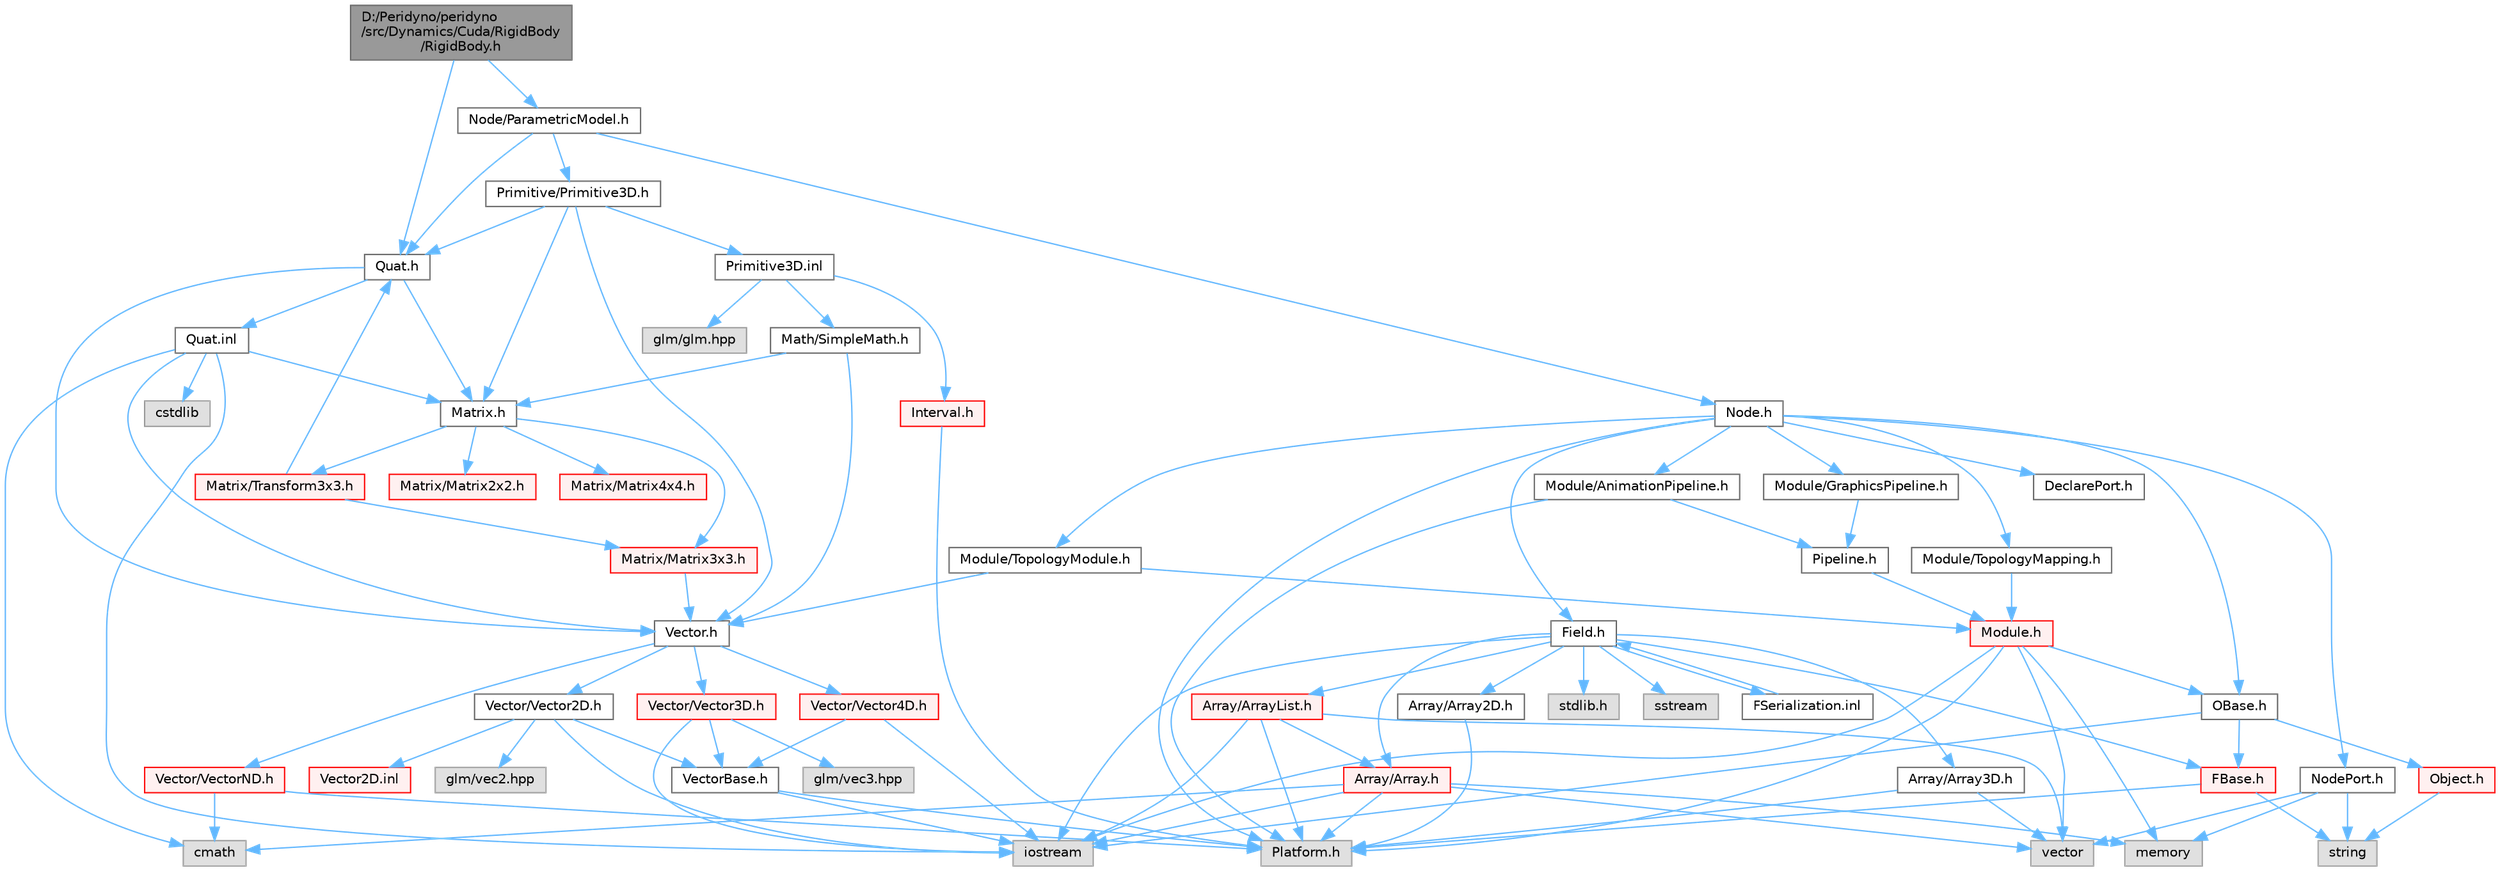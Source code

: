 digraph "D:/Peridyno/peridyno/src/Dynamics/Cuda/RigidBody/RigidBody.h"
{
 // LATEX_PDF_SIZE
  bgcolor="transparent";
  edge [fontname=Helvetica,fontsize=10,labelfontname=Helvetica,labelfontsize=10];
  node [fontname=Helvetica,fontsize=10,shape=box,height=0.2,width=0.4];
  Node1 [id="Node000001",label="D:/Peridyno/peridyno\l/src/Dynamics/Cuda/RigidBody\l/RigidBody.h",height=0.2,width=0.4,color="gray40", fillcolor="grey60", style="filled", fontcolor="black",tooltip=" "];
  Node1 -> Node2 [id="edge1_Node000001_Node000002",color="steelblue1",style="solid",tooltip=" "];
  Node2 [id="Node000002",label="Node/ParametricModel.h",height=0.2,width=0.4,color="grey40", fillcolor="white", style="filled",URL="$_parametric_model_8h.html",tooltip=" "];
  Node2 -> Node3 [id="edge2_Node000002_Node000003",color="steelblue1",style="solid",tooltip=" "];
  Node3 [id="Node000003",label="Node.h",height=0.2,width=0.4,color="grey40", fillcolor="white", style="filled",URL="$_node_8h.html",tooltip=" "];
  Node3 -> Node4 [id="edge3_Node000003_Node000004",color="steelblue1",style="solid",tooltip=" "];
  Node4 [id="Node000004",label="OBase.h",height=0.2,width=0.4,color="grey40", fillcolor="white", style="filled",URL="$_o_base_8h.html",tooltip=" "];
  Node4 -> Node5 [id="edge4_Node000004_Node000005",color="steelblue1",style="solid",tooltip=" "];
  Node5 [id="Node000005",label="iostream",height=0.2,width=0.4,color="grey60", fillcolor="#E0E0E0", style="filled",tooltip=" "];
  Node4 -> Node6 [id="edge5_Node000004_Node000006",color="steelblue1",style="solid",tooltip=" "];
  Node6 [id="Node000006",label="FBase.h",height=0.2,width=0.4,color="red", fillcolor="#FFF0F0", style="filled",URL="$_f_base_8h.html",tooltip=" "];
  Node6 -> Node7 [id="edge6_Node000006_Node000007",color="steelblue1",style="solid",tooltip=" "];
  Node7 [id="Node000007",label="Platform.h",height=0.2,width=0.4,color="grey60", fillcolor="#E0E0E0", style="filled",tooltip=" "];
  Node6 -> Node10 [id="edge7_Node000006_Node000010",color="steelblue1",style="solid",tooltip=" "];
  Node10 [id="Node000010",label="string",height=0.2,width=0.4,color="grey60", fillcolor="#E0E0E0", style="filled",tooltip=" "];
  Node4 -> Node13 [id="edge8_Node000004_Node000013",color="steelblue1",style="solid",tooltip=" "];
  Node13 [id="Node000013",label="Object.h",height=0.2,width=0.4,color="red", fillcolor="#FFF0F0", style="filled",URL="$_object_8h.html",tooltip=" "];
  Node13 -> Node10 [id="edge9_Node000013_Node000010",color="steelblue1",style="solid",tooltip=" "];
  Node3 -> Node16 [id="edge10_Node000003_Node000016",color="steelblue1",style="solid",tooltip=" "];
  Node16 [id="Node000016",label="Field.h",height=0.2,width=0.4,color="grey40", fillcolor="white", style="filled",URL="$_field_8h.html",tooltip=" "];
  Node16 -> Node5 [id="edge11_Node000016_Node000005",color="steelblue1",style="solid",tooltip=" "];
  Node16 -> Node17 [id="edge12_Node000016_Node000017",color="steelblue1",style="solid",tooltip=" "];
  Node17 [id="Node000017",label="stdlib.h",height=0.2,width=0.4,color="grey60", fillcolor="#E0E0E0", style="filled",tooltip=" "];
  Node16 -> Node18 [id="edge13_Node000016_Node000018",color="steelblue1",style="solid",tooltip=" "];
  Node18 [id="Node000018",label="sstream",height=0.2,width=0.4,color="grey60", fillcolor="#E0E0E0", style="filled",tooltip=" "];
  Node16 -> Node6 [id="edge14_Node000016_Node000006",color="steelblue1",style="solid",tooltip=" "];
  Node16 -> Node19 [id="edge15_Node000016_Node000019",color="steelblue1",style="solid",tooltip=" "];
  Node19 [id="Node000019",label="Array/Array.h",height=0.2,width=0.4,color="red", fillcolor="#FFF0F0", style="filled",URL="$_array_8h.html",tooltip=" "];
  Node19 -> Node7 [id="edge16_Node000019_Node000007",color="steelblue1",style="solid",tooltip=" "];
  Node19 -> Node21 [id="edge17_Node000019_Node000021",color="steelblue1",style="solid",tooltip=" "];
  Node21 [id="Node000021",label="vector",height=0.2,width=0.4,color="grey60", fillcolor="#E0E0E0", style="filled",tooltip=" "];
  Node19 -> Node5 [id="edge18_Node000019_Node000005",color="steelblue1",style="solid",tooltip=" "];
  Node19 -> Node23 [id="edge19_Node000019_Node000023",color="steelblue1",style="solid",tooltip=" "];
  Node23 [id="Node000023",label="memory",height=0.2,width=0.4,color="grey60", fillcolor="#E0E0E0", style="filled",tooltip=" "];
  Node19 -> Node24 [id="edge20_Node000019_Node000024",color="steelblue1",style="solid",tooltip=" "];
  Node24 [id="Node000024",label="cmath",height=0.2,width=0.4,color="grey60", fillcolor="#E0E0E0", style="filled",tooltip=" "];
  Node16 -> Node25 [id="edge21_Node000016_Node000025",color="steelblue1",style="solid",tooltip=" "];
  Node25 [id="Node000025",label="Array/Array2D.h",height=0.2,width=0.4,color="grey40", fillcolor="white", style="filled",URL="$_array2_d_8h.html",tooltip=" "];
  Node25 -> Node7 [id="edge22_Node000025_Node000007",color="steelblue1",style="solid",tooltip=" "];
  Node16 -> Node26 [id="edge23_Node000016_Node000026",color="steelblue1",style="solid",tooltip=" "];
  Node26 [id="Node000026",label="Array/Array3D.h",height=0.2,width=0.4,color="grey40", fillcolor="white", style="filled",URL="$_array3_d_8h.html",tooltip=" "];
  Node26 -> Node7 [id="edge24_Node000026_Node000007",color="steelblue1",style="solid",tooltip=" "];
  Node26 -> Node21 [id="edge25_Node000026_Node000021",color="steelblue1",style="solid",tooltip=" "];
  Node16 -> Node27 [id="edge26_Node000016_Node000027",color="steelblue1",style="solid",tooltip=" "];
  Node27 [id="Node000027",label="Array/ArrayList.h",height=0.2,width=0.4,color="red", fillcolor="#FFF0F0", style="filled",URL="$_array_list_8h.html",tooltip=" "];
  Node27 -> Node21 [id="edge27_Node000027_Node000021",color="steelblue1",style="solid",tooltip=" "];
  Node27 -> Node5 [id="edge28_Node000027_Node000005",color="steelblue1",style="solid",tooltip=" "];
  Node27 -> Node7 [id="edge29_Node000027_Node000007",color="steelblue1",style="solid",tooltip=" "];
  Node27 -> Node19 [id="edge30_Node000027_Node000019",color="steelblue1",style="solid",tooltip=" "];
  Node16 -> Node68 [id="edge31_Node000016_Node000068",color="steelblue1",style="solid",tooltip=" "];
  Node68 [id="Node000068",label="FSerialization.inl",height=0.2,width=0.4,color="grey40", fillcolor="white", style="filled",URL="$_f_serialization_8inl.html",tooltip=" "];
  Node68 -> Node16 [id="edge32_Node000068_Node000016",color="steelblue1",style="solid",tooltip=" "];
  Node3 -> Node7 [id="edge33_Node000003_Node000007",color="steelblue1",style="solid",tooltip=" "];
  Node3 -> Node69 [id="edge34_Node000003_Node000069",color="steelblue1",style="solid",tooltip=" "];
  Node69 [id="Node000069",label="DeclarePort.h",height=0.2,width=0.4,color="grey40", fillcolor="white", style="filled",URL="$_declare_port_8h.html",tooltip=" "];
  Node3 -> Node70 [id="edge35_Node000003_Node000070",color="steelblue1",style="solid",tooltip=" "];
  Node70 [id="Node000070",label="NodePort.h",height=0.2,width=0.4,color="grey40", fillcolor="white", style="filled",URL="$_node_port_8h.html",tooltip=" "];
  Node70 -> Node10 [id="edge36_Node000070_Node000010",color="steelblue1",style="solid",tooltip=" "];
  Node70 -> Node21 [id="edge37_Node000070_Node000021",color="steelblue1",style="solid",tooltip=" "];
  Node70 -> Node23 [id="edge38_Node000070_Node000023",color="steelblue1",style="solid",tooltip=" "];
  Node3 -> Node71 [id="edge39_Node000003_Node000071",color="steelblue1",style="solid",tooltip=" "];
  Node71 [id="Node000071",label="Module/TopologyModule.h",height=0.2,width=0.4,color="grey40", fillcolor="white", style="filled",URL="$_topology_module_8h.html",tooltip=" "];
  Node71 -> Node32 [id="edge40_Node000071_Node000032",color="steelblue1",style="solid",tooltip=" "];
  Node32 [id="Node000032",label="Vector.h",height=0.2,width=0.4,color="grey40", fillcolor="white", style="filled",URL="$_vector_8h.html",tooltip=" "];
  Node32 -> Node33 [id="edge41_Node000032_Node000033",color="steelblue1",style="solid",tooltip=" "];
  Node33 [id="Node000033",label="Vector/Vector2D.h",height=0.2,width=0.4,color="grey40", fillcolor="white", style="filled",URL="$_vector2_d_8h.html",tooltip=" "];
  Node33 -> Node34 [id="edge42_Node000033_Node000034",color="steelblue1",style="solid",tooltip=" "];
  Node34 [id="Node000034",label="glm/vec2.hpp",height=0.2,width=0.4,color="grey60", fillcolor="#E0E0E0", style="filled",tooltip=" "];
  Node33 -> Node5 [id="edge43_Node000033_Node000005",color="steelblue1",style="solid",tooltip=" "];
  Node33 -> Node35 [id="edge44_Node000033_Node000035",color="steelblue1",style="solid",tooltip=" "];
  Node35 [id="Node000035",label="VectorBase.h",height=0.2,width=0.4,color="grey40", fillcolor="white", style="filled",URL="$_vector_base_8h.html",tooltip=" "];
  Node35 -> Node5 [id="edge45_Node000035_Node000005",color="steelblue1",style="solid",tooltip=" "];
  Node35 -> Node7 [id="edge46_Node000035_Node000007",color="steelblue1",style="solid",tooltip=" "];
  Node33 -> Node36 [id="edge47_Node000033_Node000036",color="steelblue1",style="solid",tooltip=" "];
  Node36 [id="Node000036",label="Vector2D.inl",height=0.2,width=0.4,color="red", fillcolor="#FFF0F0", style="filled",URL="$_vector2_d_8inl.html",tooltip=" "];
  Node32 -> Node39 [id="edge48_Node000032_Node000039",color="steelblue1",style="solid",tooltip=" "];
  Node39 [id="Node000039",label="Vector/Vector3D.h",height=0.2,width=0.4,color="red", fillcolor="#FFF0F0", style="filled",URL="$_vector3_d_8h.html",tooltip=" "];
  Node39 -> Node40 [id="edge49_Node000039_Node000040",color="steelblue1",style="solid",tooltip=" "];
  Node40 [id="Node000040",label="glm/vec3.hpp",height=0.2,width=0.4,color="grey60", fillcolor="#E0E0E0", style="filled",tooltip=" "];
  Node39 -> Node5 [id="edge50_Node000039_Node000005",color="steelblue1",style="solid",tooltip=" "];
  Node39 -> Node35 [id="edge51_Node000039_Node000035",color="steelblue1",style="solid",tooltip=" "];
  Node32 -> Node42 [id="edge52_Node000032_Node000042",color="steelblue1",style="solid",tooltip=" "];
  Node42 [id="Node000042",label="Vector/Vector4D.h",height=0.2,width=0.4,color="red", fillcolor="#FFF0F0", style="filled",URL="$_vector4_d_8h.html",tooltip=" "];
  Node42 -> Node5 [id="edge53_Node000042_Node000005",color="steelblue1",style="solid",tooltip=" "];
  Node42 -> Node35 [id="edge54_Node000042_Node000035",color="steelblue1",style="solid",tooltip=" "];
  Node32 -> Node45 [id="edge55_Node000032_Node000045",color="steelblue1",style="solid",tooltip=" "];
  Node45 [id="Node000045",label="Vector/VectorND.h",height=0.2,width=0.4,color="red", fillcolor="#FFF0F0", style="filled",URL="$_vector_n_d_8h.html",tooltip=" "];
  Node45 -> Node24 [id="edge56_Node000045_Node000024",color="steelblue1",style="solid",tooltip=" "];
  Node45 -> Node7 [id="edge57_Node000045_Node000007",color="steelblue1",style="solid",tooltip=" "];
  Node71 -> Node72 [id="edge58_Node000071_Node000072",color="steelblue1",style="solid",tooltip=" "];
  Node72 [id="Node000072",label="Module.h",height=0.2,width=0.4,color="red", fillcolor="#FFF0F0", style="filled",URL="$_module_8h.html",tooltip=" "];
  Node72 -> Node7 [id="edge59_Node000072_Node000007",color="steelblue1",style="solid",tooltip=" "];
  Node72 -> Node23 [id="edge60_Node000072_Node000023",color="steelblue1",style="solid",tooltip=" "];
  Node72 -> Node21 [id="edge61_Node000072_Node000021",color="steelblue1",style="solid",tooltip=" "];
  Node72 -> Node5 [id="edge62_Node000072_Node000005",color="steelblue1",style="solid",tooltip=" "];
  Node72 -> Node4 [id="edge63_Node000072_Node000004",color="steelblue1",style="solid",tooltip=" "];
  Node3 -> Node92 [id="edge64_Node000003_Node000092",color="steelblue1",style="solid",tooltip=" "];
  Node92 [id="Node000092",label="Module/TopologyMapping.h",height=0.2,width=0.4,color="grey40", fillcolor="white", style="filled",URL="$_topology_mapping_8h.html",tooltip=" "];
  Node92 -> Node72 [id="edge65_Node000092_Node000072",color="steelblue1",style="solid",tooltip=" "];
  Node3 -> Node93 [id="edge66_Node000003_Node000093",color="steelblue1",style="solid",tooltip=" "];
  Node93 [id="Node000093",label="Module/AnimationPipeline.h",height=0.2,width=0.4,color="grey40", fillcolor="white", style="filled",URL="$_animation_pipeline_8h.html",tooltip=" "];
  Node93 -> Node94 [id="edge67_Node000093_Node000094",color="steelblue1",style="solid",tooltip=" "];
  Node94 [id="Node000094",label="Pipeline.h",height=0.2,width=0.4,color="grey40", fillcolor="white", style="filled",URL="$_pipeline_8h.html",tooltip=" "];
  Node94 -> Node72 [id="edge68_Node000094_Node000072",color="steelblue1",style="solid",tooltip=" "];
  Node93 -> Node7 [id="edge69_Node000093_Node000007",color="steelblue1",style="solid",tooltip=" "];
  Node3 -> Node95 [id="edge70_Node000003_Node000095",color="steelblue1",style="solid",tooltip=" "];
  Node95 [id="Node000095",label="Module/GraphicsPipeline.h",height=0.2,width=0.4,color="grey40", fillcolor="white", style="filled",URL="$_graphics_pipeline_8h.html",tooltip=" "];
  Node95 -> Node94 [id="edge71_Node000095_Node000094",color="steelblue1",style="solid",tooltip=" "];
  Node2 -> Node63 [id="edge72_Node000002_Node000063",color="steelblue1",style="solid",tooltip=" "];
  Node63 [id="Node000063",label="Quat.h",height=0.2,width=0.4,color="grey40", fillcolor="white", style="filled",URL="$_quat_8h.html",tooltip="Implementation of quaternion."];
  Node63 -> Node32 [id="edge73_Node000063_Node000032",color="steelblue1",style="solid",tooltip=" "];
  Node63 -> Node50 [id="edge74_Node000063_Node000050",color="steelblue1",style="solid",tooltip=" "];
  Node50 [id="Node000050",label="Matrix.h",height=0.2,width=0.4,color="grey40", fillcolor="white", style="filled",URL="$_matrix_8h.html",tooltip=" "];
  Node50 -> Node51 [id="edge75_Node000050_Node000051",color="steelblue1",style="solid",tooltip=" "];
  Node51 [id="Node000051",label="Matrix/Matrix2x2.h",height=0.2,width=0.4,color="red", fillcolor="#FFF0F0", style="filled",URL="$_matrix2x2_8h.html",tooltip=" "];
  Node50 -> Node56 [id="edge76_Node000050_Node000056",color="steelblue1",style="solid",tooltip=" "];
  Node56 [id="Node000056",label="Matrix/Matrix3x3.h",height=0.2,width=0.4,color="red", fillcolor="#FFF0F0", style="filled",URL="$_matrix3x3_8h.html",tooltip=" "];
  Node56 -> Node32 [id="edge77_Node000056_Node000032",color="steelblue1",style="solid",tooltip=" "];
  Node50 -> Node59 [id="edge78_Node000050_Node000059",color="steelblue1",style="solid",tooltip=" "];
  Node59 [id="Node000059",label="Matrix/Matrix4x4.h",height=0.2,width=0.4,color="red", fillcolor="#FFF0F0", style="filled",URL="$_matrix4x4_8h.html",tooltip=" "];
  Node50 -> Node62 [id="edge79_Node000050_Node000062",color="steelblue1",style="solid",tooltip=" "];
  Node62 [id="Node000062",label="Matrix/Transform3x3.h",height=0.2,width=0.4,color="red", fillcolor="#FFF0F0", style="filled",URL="$_transform3x3_8h.html",tooltip=" "];
  Node62 -> Node63 [id="edge80_Node000062_Node000063",color="steelblue1",style="solid",tooltip=" "];
  Node62 -> Node56 [id="edge81_Node000062_Node000056",color="steelblue1",style="solid",tooltip=" "];
  Node63 -> Node64 [id="edge82_Node000063_Node000064",color="steelblue1",style="solid",tooltip=" "];
  Node64 [id="Node000064",label="Quat.inl",height=0.2,width=0.4,color="grey40", fillcolor="white", style="filled",URL="$_quat_8inl.html",tooltip=" "];
  Node64 -> Node24 [id="edge83_Node000064_Node000024",color="steelblue1",style="solid",tooltip=" "];
  Node64 -> Node65 [id="edge84_Node000064_Node000065",color="steelblue1",style="solid",tooltip=" "];
  Node65 [id="Node000065",label="cstdlib",height=0.2,width=0.4,color="grey60", fillcolor="#E0E0E0", style="filled",tooltip=" "];
  Node64 -> Node5 [id="edge85_Node000064_Node000005",color="steelblue1",style="solid",tooltip=" "];
  Node64 -> Node32 [id="edge86_Node000064_Node000032",color="steelblue1",style="solid",tooltip=" "];
  Node64 -> Node50 [id="edge87_Node000064_Node000050",color="steelblue1",style="solid",tooltip=" "];
  Node2 -> Node96 [id="edge88_Node000002_Node000096",color="steelblue1",style="solid",tooltip=" "];
  Node96 [id="Node000096",label="Primitive/Primitive3D.h",height=0.2,width=0.4,color="grey40", fillcolor="white", style="filled",URL="$_primitive3_d_8h.html",tooltip=" "];
  Node96 -> Node32 [id="edge89_Node000096_Node000032",color="steelblue1",style="solid",tooltip=" "];
  Node96 -> Node50 [id="edge90_Node000096_Node000050",color="steelblue1",style="solid",tooltip=" "];
  Node96 -> Node63 [id="edge91_Node000096_Node000063",color="steelblue1",style="solid",tooltip=" "];
  Node96 -> Node97 [id="edge92_Node000096_Node000097",color="steelblue1",style="solid",tooltip=" "];
  Node97 [id="Node000097",label="Primitive3D.inl",height=0.2,width=0.4,color="grey40", fillcolor="white", style="filled",URL="$_primitive3_d_8inl.html",tooltip=" "];
  Node97 -> Node31 [id="edge93_Node000097_Node000031",color="steelblue1",style="solid",tooltip=" "];
  Node31 [id="Node000031",label="Math/SimpleMath.h",height=0.2,width=0.4,color="grey40", fillcolor="white", style="filled",URL="$_simple_math_8h.html",tooltip=" "];
  Node31 -> Node32 [id="edge94_Node000031_Node000032",color="steelblue1",style="solid",tooltip=" "];
  Node31 -> Node50 [id="edge95_Node000031_Node000050",color="steelblue1",style="solid",tooltip=" "];
  Node97 -> Node98 [id="edge96_Node000097_Node000098",color="steelblue1",style="solid",tooltip=" "];
  Node98 [id="Node000098",label="Interval.h",height=0.2,width=0.4,color="red", fillcolor="#FFF0F0", style="filled",URL="$_interval_8h.html",tooltip=" "];
  Node98 -> Node7 [id="edge97_Node000098_Node000007",color="steelblue1",style="solid",tooltip=" "];
  Node97 -> Node67 [id="edge98_Node000097_Node000067",color="steelblue1",style="solid",tooltip=" "];
  Node67 [id="Node000067",label="glm/glm.hpp",height=0.2,width=0.4,color="grey60", fillcolor="#E0E0E0", style="filled",tooltip=" "];
  Node1 -> Node63 [id="edge99_Node000001_Node000063",color="steelblue1",style="solid",tooltip=" "];
}
